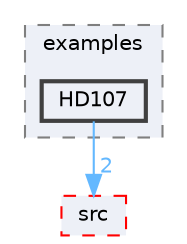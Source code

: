 digraph "FastLED/FastLED/examples/HD107"
{
 // LATEX_PDF_SIZE
  bgcolor="transparent";
  edge [fontname=Helvetica,fontsize=10,labelfontname=Helvetica,labelfontsize=10];
  node [fontname=Helvetica,fontsize=10,shape=box,height=0.2,width=0.4];
  compound=true
  subgraph clusterdir_999a185a1a47b3a763bb04a7a263eb0d {
    graph [ bgcolor="#edf0f7", pencolor="grey50", label="examples", fontname=Helvetica,fontsize=10 style="filled,dashed", URL="dir_999a185a1a47b3a763bb04a7a263eb0d.html",tooltip=""]
  dir_5f8e2d75201eebde0ec06534971e8065 [label="HD107", fillcolor="#edf0f7", color="grey25", style="filled,bold", URL="dir_5f8e2d75201eebde0ec06534971e8065.html",tooltip=""];
  }
  dir_e6a3de723047763e6a27a3cab040759e [label="src", fillcolor="#edf0f7", color="red", style="filled,dashed", URL="dir_e6a3de723047763e6a27a3cab040759e.html",tooltip=""];
  dir_5f8e2d75201eebde0ec06534971e8065->dir_e6a3de723047763e6a27a3cab040759e [headlabel="2", labeldistance=1.5 headhref="dir_000045_000075.html" href="dir_000045_000075.html" color="steelblue1" fontcolor="steelblue1"];
}

